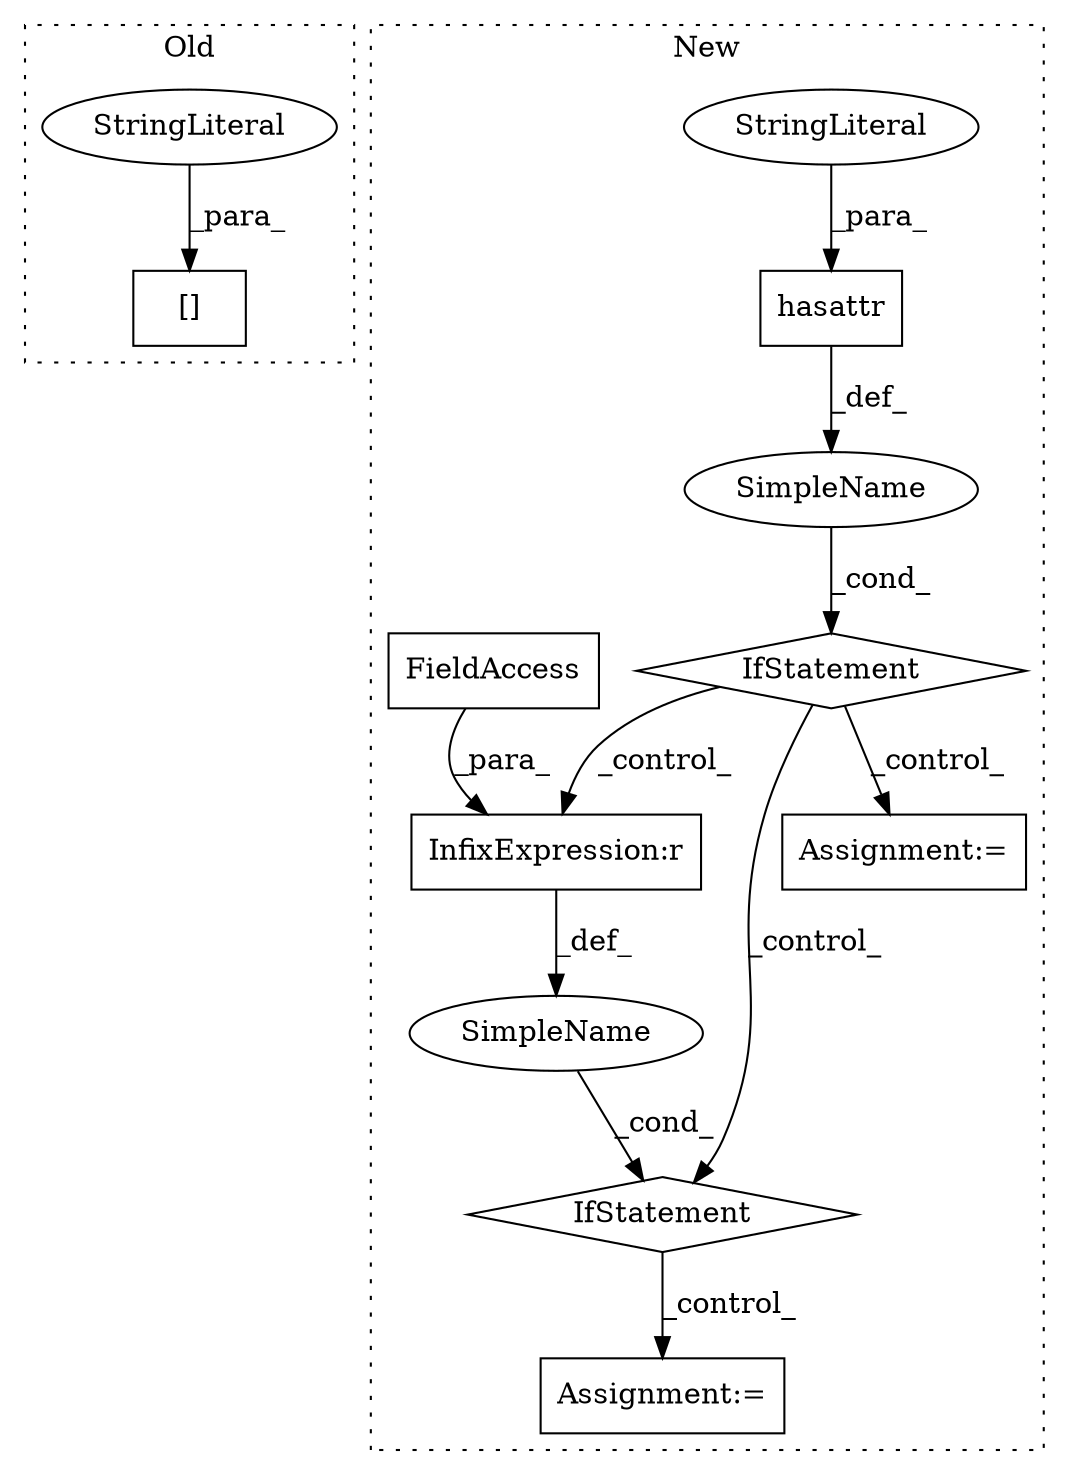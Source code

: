 digraph G {
subgraph cluster0 {
1 [label="[]" a="2" s="2867,2879" l="6,1" shape="box"];
8 [label="StringLiteral" a="45" s="2873" l="6" shape="ellipse"];
label = "Old";
style="dotted";
}
subgraph cluster1 {
2 [label="hasattr" a="32" s="2514,2548" l="8,1" shape="box"];
3 [label="StringLiteral" a="45" s="2536" l="12" shape="ellipse"];
4 [label="IfStatement" a="25" s="2510,2549" l="4,2" shape="diamond"];
5 [label="Assignment:=" a="7" s="2802" l="1" shape="box"];
6 [label="SimpleName" a="42" s="" l="" shape="ellipse"];
7 [label="Assignment:=" a="7" s="3139" l="1" shape="box"];
9 [label="IfStatement" a="25" s="2821,2864" l="4,2" shape="diamond"];
10 [label="SimpleName" a="42" s="" l="" shape="ellipse"];
11 [label="InfixExpression:r" a="27" s="2847" l="4" shape="box"];
12 [label="FieldAccess" a="22" s="2825" l="22" shape="box"];
label = "New";
style="dotted";
}
2 -> 6 [label="_def_"];
3 -> 2 [label="_para_"];
4 -> 9 [label="_control_"];
4 -> 11 [label="_control_"];
4 -> 5 [label="_control_"];
6 -> 4 [label="_cond_"];
8 -> 1 [label="_para_"];
9 -> 7 [label="_control_"];
10 -> 9 [label="_cond_"];
11 -> 10 [label="_def_"];
12 -> 11 [label="_para_"];
}